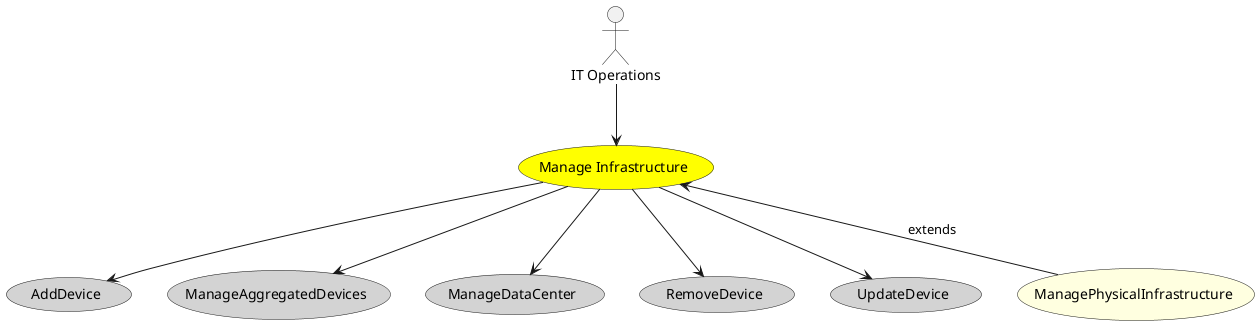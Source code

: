 @startuml


usecase "Manage Infrastructure" as ManageInfrastructure #yellow

Actor "IT Operations" as ITOperations

ITOperations --> ManageInfrastructure



usecase "AddDevice" as AddDevice #lightgrey

ManageInfrastructure --> AddDevice

usecase "ManageAggregatedDevices" as ManageAggregatedDevices #lightgrey

ManageInfrastructure --> ManageAggregatedDevices

usecase "ManageDataCenter" as ManageDataCenter #lightgrey

ManageInfrastructure --> ManageDataCenter

usecase "RemoveDevice" as RemoveDevice #lightgrey

ManageInfrastructure --> RemoveDevice

usecase "UpdateDevice" as UpdateDevice #lightgrey

ManageInfrastructure --> UpdateDevice



usecase "ManagePhysicalInfrastructure" as ManagePhysicalInfrastructure #lightyellow

ManageInfrastructure <-- ManagePhysicalInfrastructure : extends







@enduml
